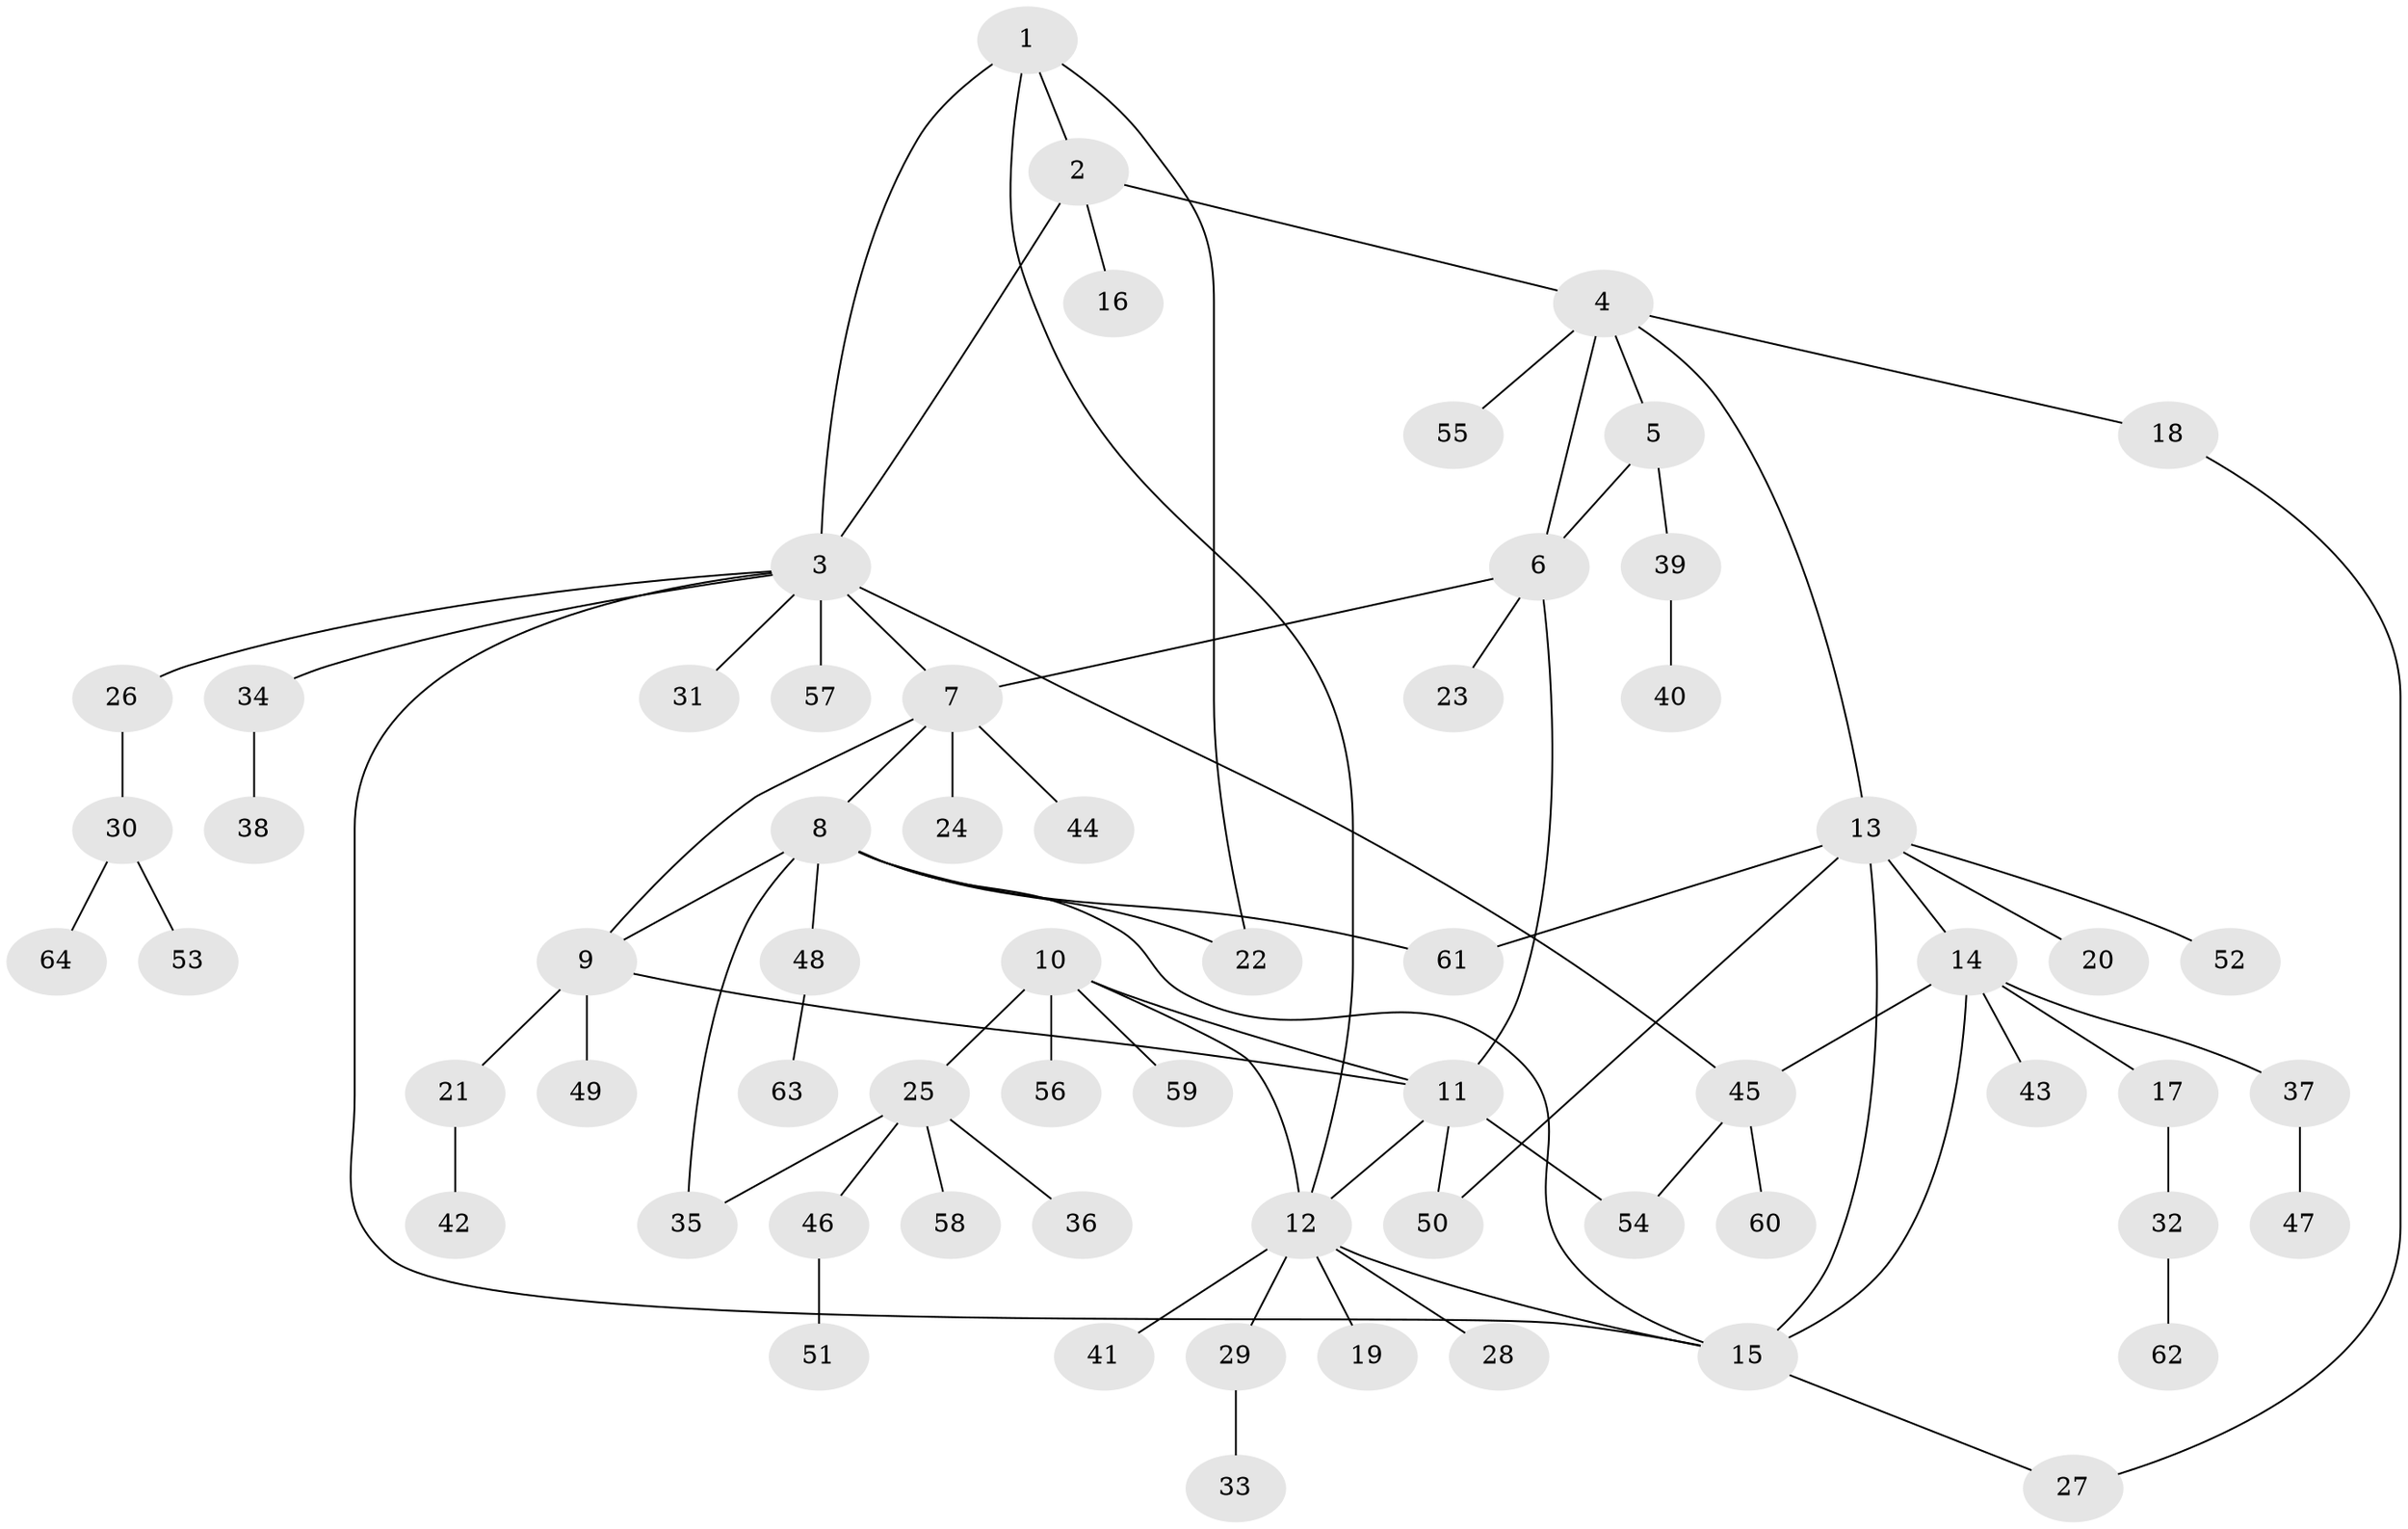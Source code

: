 // Generated by graph-tools (version 1.1) at 2025/26/03/09/25 03:26:36]
// undirected, 64 vertices, 81 edges
graph export_dot {
graph [start="1"]
  node [color=gray90,style=filled];
  1;
  2;
  3;
  4;
  5;
  6;
  7;
  8;
  9;
  10;
  11;
  12;
  13;
  14;
  15;
  16;
  17;
  18;
  19;
  20;
  21;
  22;
  23;
  24;
  25;
  26;
  27;
  28;
  29;
  30;
  31;
  32;
  33;
  34;
  35;
  36;
  37;
  38;
  39;
  40;
  41;
  42;
  43;
  44;
  45;
  46;
  47;
  48;
  49;
  50;
  51;
  52;
  53;
  54;
  55;
  56;
  57;
  58;
  59;
  60;
  61;
  62;
  63;
  64;
  1 -- 2;
  1 -- 3;
  1 -- 12;
  1 -- 22;
  2 -- 3;
  2 -- 4;
  2 -- 16;
  3 -- 7;
  3 -- 15;
  3 -- 26;
  3 -- 31;
  3 -- 34;
  3 -- 45;
  3 -- 57;
  4 -- 5;
  4 -- 6;
  4 -- 13;
  4 -- 18;
  4 -- 55;
  5 -- 6;
  5 -- 39;
  6 -- 7;
  6 -- 11;
  6 -- 23;
  7 -- 8;
  7 -- 9;
  7 -- 24;
  7 -- 44;
  8 -- 9;
  8 -- 15;
  8 -- 22;
  8 -- 35;
  8 -- 48;
  8 -- 61;
  9 -- 11;
  9 -- 21;
  9 -- 49;
  10 -- 11;
  10 -- 12;
  10 -- 25;
  10 -- 56;
  10 -- 59;
  11 -- 12;
  11 -- 50;
  11 -- 54;
  12 -- 15;
  12 -- 19;
  12 -- 28;
  12 -- 29;
  12 -- 41;
  13 -- 14;
  13 -- 15;
  13 -- 20;
  13 -- 50;
  13 -- 52;
  13 -- 61;
  14 -- 15;
  14 -- 17;
  14 -- 37;
  14 -- 43;
  14 -- 45;
  15 -- 27;
  17 -- 32;
  18 -- 27;
  21 -- 42;
  25 -- 35;
  25 -- 36;
  25 -- 46;
  25 -- 58;
  26 -- 30;
  29 -- 33;
  30 -- 53;
  30 -- 64;
  32 -- 62;
  34 -- 38;
  37 -- 47;
  39 -- 40;
  45 -- 54;
  45 -- 60;
  46 -- 51;
  48 -- 63;
}
